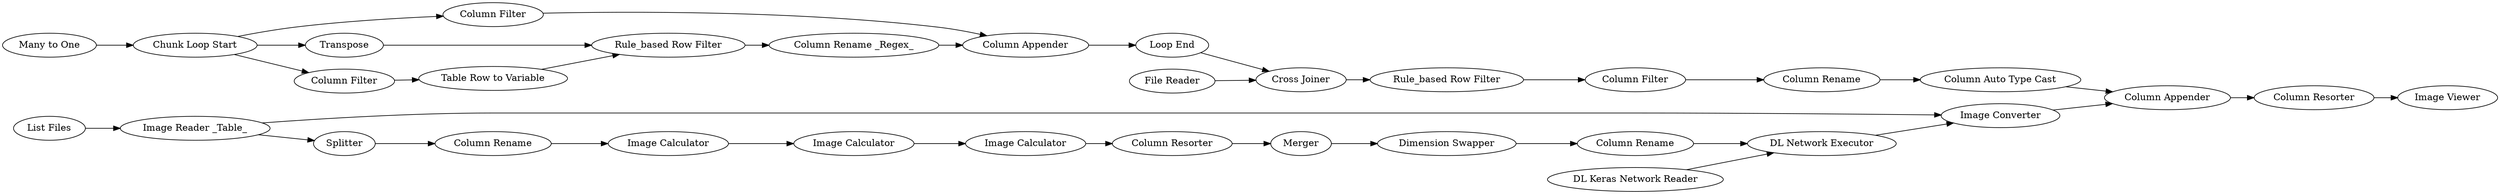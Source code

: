 digraph {
	"-1028778484618695476_49" [label="Image Calculator"]
	"-1348466352675483050_30" [label="Column Rename"]
	"6032537709650689777_17" [label="DL Keras Network Reader"]
	"-1348466352675483050_61" [label="Column Filter"]
	"-1028778484618695476_50" [label=Merger]
	"-1348466352675483050_26" [label="Cross Joiner"]
	"-1348466352675483050_20" [label="Many to One"]
	"-1028778484618695476_46" [label="Column Rename"]
	"-1348466352675483050_73" [label="Image Converter"]
	"-1348466352675483050_23" [label="Rule_based Row Filter"]
	"-1348466352675483050_65" [label="Column Resorter"]
	"6032537709650689777_34" [label="Image Viewer"]
	"-1348466352675483050_63" [label="Loop End"]
	"-1348466352675483050_28" [label="Column Filter"]
	"-1348466352675483050_74" [label="Column Auto Type Cast"]
	"-1028778484618695476_47" [label="Image Calculator"]
	"-1348466352675483050_72" [label="Column Appender"]
	"-1348466352675483050_55" [label="Table Row to Variable"]
	"-1348466352675483050_57" [label=Transpose]
	"-1348466352675483050_22" [label="File Reader"]
	"-1028778484618695476_71" [label="Column Rename"]
	"-1028778484618695476_36" [label="Dimension Swapper"]
	"-1348466352675483050_60" [label="Rule_based Row Filter"]
	"-1348466352675483050_64" [label="Column Rename _Regex_"]
	"-1028778484618695476_51" [label="Column Resorter"]
	"-1348466352675483050_62" [label="Column Appender"]
	"6032537709650689777_32" [label="List Files"]
	"-1028778484618695476_48" [label="Image Calculator"]
	"-1028778484618695476_45" [label=Splitter]
	"6032537709650689777_33" [label="Image Reader _Table_"]
	"-1348466352675483050_53" [label="Chunk Loop Start"]
	"-1348466352675483050_56" [label="Column Filter"]
	"6032537709650689777_78" [label="DL Network Executor"]
	"-1028778484618695476_47" -> "-1028778484618695476_48"
	"-1348466352675483050_20" -> "-1348466352675483050_53"
	"-1028778484618695476_49" -> "-1028778484618695476_51"
	"-1348466352675483050_56" -> "-1348466352675483050_55"
	"-1348466352675483050_60" -> "-1348466352675483050_64"
	"-1348466352675483050_65" -> "6032537709650689777_34"
	"-1028778484618695476_48" -> "-1028778484618695476_49"
	"-1348466352675483050_62" -> "-1348466352675483050_63"
	"-1348466352675483050_72" -> "-1348466352675483050_65"
	"-1028778484618695476_50" -> "-1028778484618695476_36"
	"6032537709650689777_32" -> "6032537709650689777_33"
	"-1028778484618695476_36" -> "-1028778484618695476_71"
	"-1348466352675483050_57" -> "-1348466352675483050_60"
	"-1348466352675483050_63" -> "-1348466352675483050_26"
	"6032537709650689777_33" -> "-1348466352675483050_73"
	"-1028778484618695476_71" -> "6032537709650689777_78"
	"-1348466352675483050_61" -> "-1348466352675483050_62"
	"-1348466352675483050_28" -> "-1348466352675483050_30"
	"-1348466352675483050_26" -> "-1348466352675483050_23"
	"6032537709650689777_78" -> "-1348466352675483050_73"
	"-1028778484618695476_51" -> "-1028778484618695476_50"
	"-1348466352675483050_53" -> "-1348466352675483050_57"
	"-1348466352675483050_74" -> "-1348466352675483050_72"
	"6032537709650689777_17" -> "6032537709650689777_78"
	"-1348466352675483050_55" -> "-1348466352675483050_60"
	"6032537709650689777_33" -> "-1028778484618695476_45"
	"-1348466352675483050_23" -> "-1348466352675483050_28"
	"-1348466352675483050_53" -> "-1348466352675483050_61"
	"-1348466352675483050_30" -> "-1348466352675483050_74"
	"-1028778484618695476_45" -> "-1028778484618695476_46"
	"-1348466352675483050_73" -> "-1348466352675483050_72"
	"-1348466352675483050_53" -> "-1348466352675483050_56"
	"-1348466352675483050_64" -> "-1348466352675483050_62"
	"-1348466352675483050_22" -> "-1348466352675483050_26"
	"-1028778484618695476_46" -> "-1028778484618695476_47"
	rankdir=LR
}
